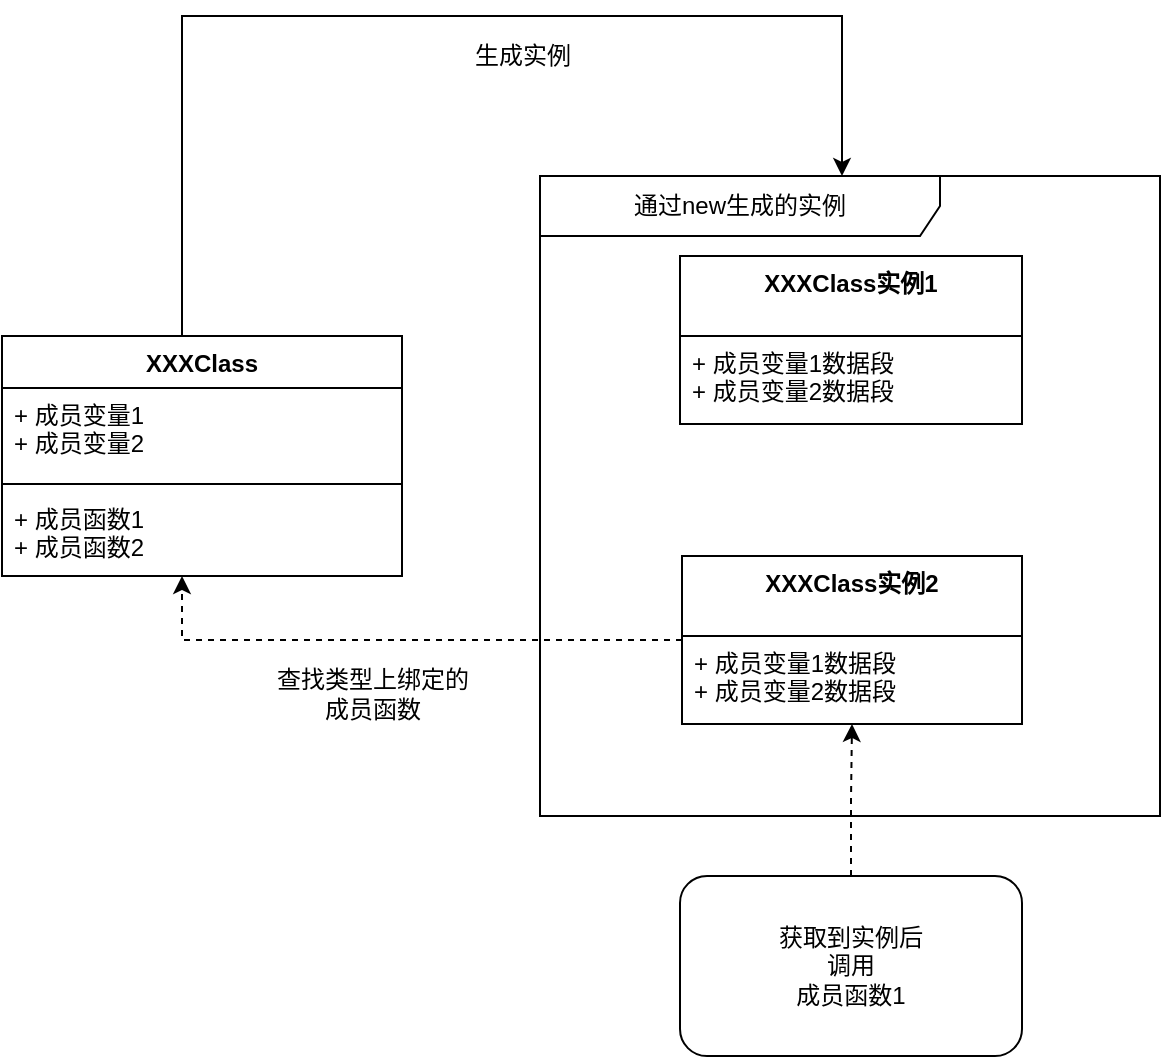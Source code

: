 <mxfile version="16.0.2" type="device"><diagram id="1dW8jSzH-h1iihqnMLYN" name="第 1 页"><mxGraphModel dx="918" dy="721" grid="1" gridSize="10" guides="1" tooltips="1" connect="1" arrows="1" fold="1" page="1" pageScale="1" pageWidth="827" pageHeight="1169" math="0" shadow="0"><root><mxCell id="0"/><mxCell id="1" parent="0"/><mxCell id="cdAU6y7iXhWZGbK48k_V-8" value="通过new生成的实例" style="shape=umlFrame;whiteSpace=wrap;html=1;width=200;height=30;" vertex="1" parent="1"><mxGeometry x="339" y="280" width="310" height="320" as="geometry"/></mxCell><mxCell id="cdAU6y7iXhWZGbK48k_V-9" style="edgeStyle=orthogonalEdgeStyle;rounded=0;orthogonalLoop=1;jettySize=auto;html=1;entryX=0.484;entryY=0;entryDx=0;entryDy=0;entryPerimeter=0;" edge="1" parent="1" source="cdAU6y7iXhWZGbK48k_V-1" target="cdAU6y7iXhWZGbK48k_V-8"><mxGeometry relative="1" as="geometry"><Array as="points"><mxPoint x="160" y="200"/><mxPoint x="490" y="200"/></Array></mxGeometry></mxCell><mxCell id="cdAU6y7iXhWZGbK48k_V-1" value="XXXClass" style="swimlane;fontStyle=1;align=center;verticalAlign=top;childLayout=stackLayout;horizontal=1;startSize=26;horizontalStack=0;resizeParent=1;resizeParentMax=0;resizeLast=0;collapsible=1;marginBottom=0;" vertex="1" parent="1"><mxGeometry x="70" y="360" width="200" height="120" as="geometry"/></mxCell><mxCell id="cdAU6y7iXhWZGbK48k_V-2" value="+ 成员变量1&#10;+ 成员变量2" style="text;strokeColor=none;fillColor=none;align=left;verticalAlign=top;spacingLeft=4;spacingRight=4;overflow=hidden;rotatable=0;points=[[0,0.5],[1,0.5]];portConstraint=eastwest;" vertex="1" parent="cdAU6y7iXhWZGbK48k_V-1"><mxGeometry y="26" width="200" height="44" as="geometry"/></mxCell><mxCell id="cdAU6y7iXhWZGbK48k_V-3" value="" style="line;strokeWidth=1;fillColor=none;align=left;verticalAlign=middle;spacingTop=-1;spacingLeft=3;spacingRight=3;rotatable=0;labelPosition=right;points=[];portConstraint=eastwest;" vertex="1" parent="cdAU6y7iXhWZGbK48k_V-1"><mxGeometry y="70" width="200" height="8" as="geometry"/></mxCell><mxCell id="cdAU6y7iXhWZGbK48k_V-4" value="+ 成员函数1&#10;+ 成员函数2" style="text;strokeColor=none;fillColor=none;align=left;verticalAlign=top;spacingLeft=4;spacingRight=4;overflow=hidden;rotatable=0;points=[[0,0.5],[1,0.5]];portConstraint=eastwest;" vertex="1" parent="cdAU6y7iXhWZGbK48k_V-1"><mxGeometry y="78" width="200" height="42" as="geometry"/></mxCell><mxCell id="cdAU6y7iXhWZGbK48k_V-10" value="生成实例" style="text;html=1;align=center;verticalAlign=middle;resizable=0;points=[];autosize=1;strokeColor=none;fillColor=none;" vertex="1" parent="1"><mxGeometry x="300" y="210" width="60" height="20" as="geometry"/></mxCell><mxCell id="cdAU6y7iXhWZGbK48k_V-11" value="XXXClass实例1" style="swimlane;fontStyle=1;align=center;verticalAlign=top;childLayout=stackLayout;horizontal=1;startSize=40;horizontalStack=0;resizeParent=1;resizeParentMax=0;resizeLast=0;collapsible=1;marginBottom=0;" vertex="1" parent="1"><mxGeometry x="409" y="320" width="171" height="84" as="geometry"/></mxCell><mxCell id="cdAU6y7iXhWZGbK48k_V-12" value="+ 成员变量1数据段&#10;+ 成员变量2数据段" style="text;strokeColor=none;fillColor=none;align=left;verticalAlign=top;spacingLeft=4;spacingRight=4;overflow=hidden;rotatable=0;points=[[0,0.5],[1,0.5]];portConstraint=eastwest;" vertex="1" parent="cdAU6y7iXhWZGbK48k_V-11"><mxGeometry y="40" width="171" height="44" as="geometry"/></mxCell><mxCell id="cdAU6y7iXhWZGbK48k_V-21" style="edgeStyle=orthogonalEdgeStyle;rounded=0;orthogonalLoop=1;jettySize=auto;html=1;dashed=1;" edge="1" parent="1" source="cdAU6y7iXhWZGbK48k_V-15" target="cdAU6y7iXhWZGbK48k_V-1"><mxGeometry relative="1" as="geometry"><Array as="points"><mxPoint x="160" y="512"/></Array></mxGeometry></mxCell><mxCell id="cdAU6y7iXhWZGbK48k_V-15" value="XXXClass实例2" style="swimlane;fontStyle=1;align=center;verticalAlign=top;childLayout=stackLayout;horizontal=1;startSize=40;horizontalStack=0;resizeParent=1;resizeParentMax=0;resizeLast=0;collapsible=1;marginBottom=0;" vertex="1" parent="1"><mxGeometry x="410" y="470" width="170" height="84" as="geometry"/></mxCell><mxCell id="cdAU6y7iXhWZGbK48k_V-16" value="+ 成员变量1数据段&#10;+ 成员变量2数据段" style="text;strokeColor=none;fillColor=none;align=left;verticalAlign=top;spacingLeft=4;spacingRight=4;overflow=hidden;rotatable=0;points=[[0,0.5],[1,0.5]];portConstraint=eastwest;" vertex="1" parent="cdAU6y7iXhWZGbK48k_V-15"><mxGeometry y="40" width="170" height="44" as="geometry"/></mxCell><mxCell id="cdAU6y7iXhWZGbK48k_V-18" style="edgeStyle=orthogonalEdgeStyle;rounded=0;orthogonalLoop=1;jettySize=auto;html=1;dashed=1;" edge="1" parent="1" source="cdAU6y7iXhWZGbK48k_V-17" target="cdAU6y7iXhWZGbK48k_V-15"><mxGeometry relative="1" as="geometry"/></mxCell><mxCell id="cdAU6y7iXhWZGbK48k_V-17" value="获取到实例后&lt;br&gt;调用&lt;br&gt;成员函数1" style="rounded=1;whiteSpace=wrap;html=1;" vertex="1" parent="1"><mxGeometry x="409" y="630" width="171" height="90" as="geometry"/></mxCell><mxCell id="cdAU6y7iXhWZGbK48k_V-20" value="查找类型上绑定的&lt;br&gt;成员函数" style="text;html=1;align=center;verticalAlign=middle;resizable=0;points=[];autosize=1;strokeColor=none;fillColor=none;" vertex="1" parent="1"><mxGeometry x="200" y="524" width="110" height="30" as="geometry"/></mxCell></root></mxGraphModel></diagram></mxfile>